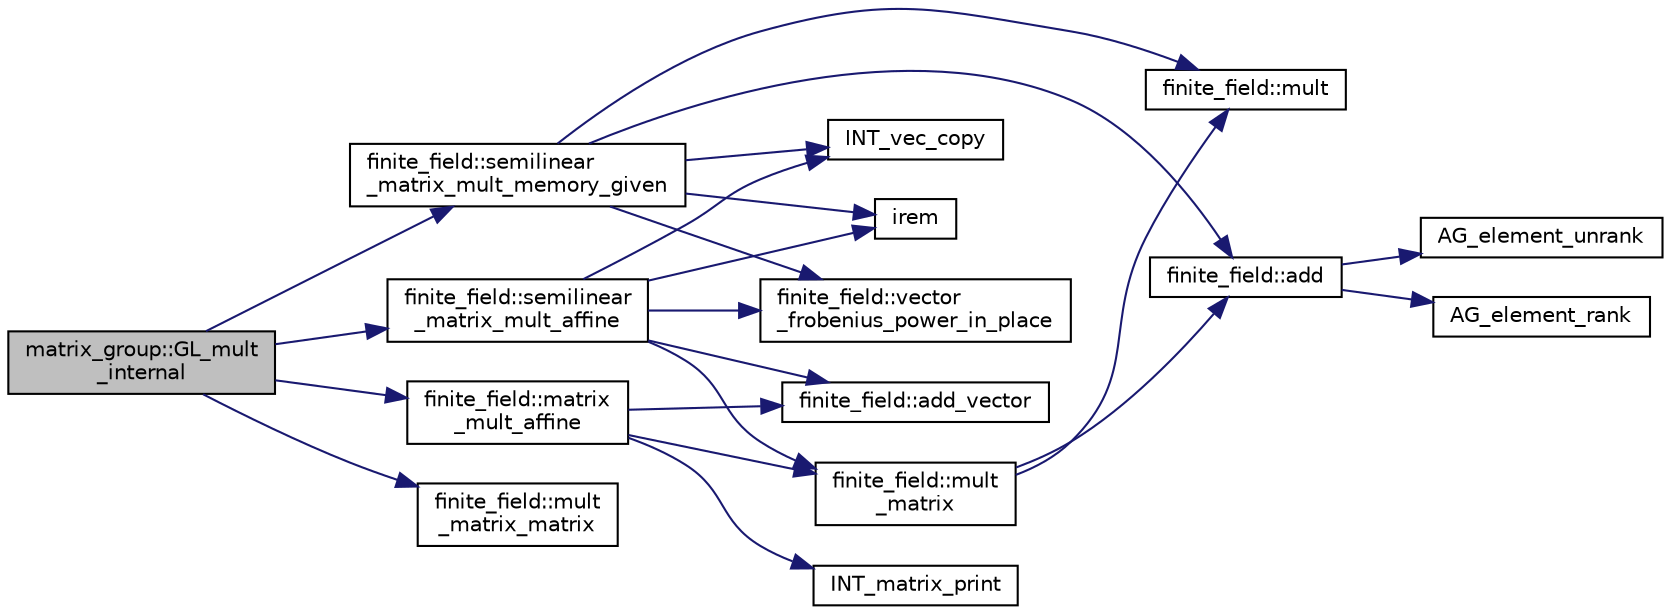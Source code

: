 digraph "matrix_group::GL_mult_internal"
{
  edge [fontname="Helvetica",fontsize="10",labelfontname="Helvetica",labelfontsize="10"];
  node [fontname="Helvetica",fontsize="10",shape=record];
  rankdir="LR";
  Node1111 [label="matrix_group::GL_mult\l_internal",height=0.2,width=0.4,color="black", fillcolor="grey75", style="filled", fontcolor="black"];
  Node1111 -> Node1112 [color="midnightblue",fontsize="10",style="solid",fontname="Helvetica"];
  Node1112 [label="finite_field::semilinear\l_matrix_mult_memory_given",height=0.2,width=0.4,color="black", fillcolor="white", style="filled",URL="$df/d5a/classfinite__field.html#a4c953fb4054ef2dbc6a114e43428a83d"];
  Node1112 -> Node1113 [color="midnightblue",fontsize="10",style="solid",fontname="Helvetica"];
  Node1113 [label="irem",height=0.2,width=0.4,color="black", fillcolor="white", style="filled",URL="$de/dc5/algebra__and__number__theory_8h.html#ae753505dbf1e3a9adaaf2f0893dd8c6c"];
  Node1112 -> Node1114 [color="midnightblue",fontsize="10",style="solid",fontname="Helvetica"];
  Node1114 [label="INT_vec_copy",height=0.2,width=0.4,color="black", fillcolor="white", style="filled",URL="$df/dbf/sajeeb_8_c.html#ac2d875e27e009af6ec04d17254d11075"];
  Node1112 -> Node1115 [color="midnightblue",fontsize="10",style="solid",fontname="Helvetica"];
  Node1115 [label="finite_field::vector\l_frobenius_power_in_place",height=0.2,width=0.4,color="black", fillcolor="white", style="filled",URL="$df/d5a/classfinite__field.html#ab56074024300775d943c7943d845df91"];
  Node1112 -> Node1116 [color="midnightblue",fontsize="10",style="solid",fontname="Helvetica"];
  Node1116 [label="finite_field::mult",height=0.2,width=0.4,color="black", fillcolor="white", style="filled",URL="$df/d5a/classfinite__field.html#a24fb5917aa6d4d656fd855b7f44a13b0"];
  Node1112 -> Node1117 [color="midnightblue",fontsize="10",style="solid",fontname="Helvetica"];
  Node1117 [label="finite_field::add",height=0.2,width=0.4,color="black", fillcolor="white", style="filled",URL="$df/d5a/classfinite__field.html#a8f12328a27500f3c7be0c849ebbc9d14"];
  Node1117 -> Node1118 [color="midnightblue",fontsize="10",style="solid",fontname="Helvetica"];
  Node1118 [label="AG_element_unrank",height=0.2,width=0.4,color="black", fillcolor="white", style="filled",URL="$d4/d67/geometry_8h.html#a4a33b86c87b2879b97cfa1327abe2885"];
  Node1117 -> Node1119 [color="midnightblue",fontsize="10",style="solid",fontname="Helvetica"];
  Node1119 [label="AG_element_rank",height=0.2,width=0.4,color="black", fillcolor="white", style="filled",URL="$d4/d67/geometry_8h.html#ab2ac908d07dd8038fd996e26bdc75c17"];
  Node1111 -> Node1120 [color="midnightblue",fontsize="10",style="solid",fontname="Helvetica"];
  Node1120 [label="finite_field::mult\l_matrix_matrix",height=0.2,width=0.4,color="black", fillcolor="white", style="filled",URL="$df/d5a/classfinite__field.html#a5e28706b815838d0ec34de1fa74bc3c4"];
  Node1111 -> Node1121 [color="midnightblue",fontsize="10",style="solid",fontname="Helvetica"];
  Node1121 [label="finite_field::semilinear\l_matrix_mult_affine",height=0.2,width=0.4,color="black", fillcolor="white", style="filled",URL="$df/d5a/classfinite__field.html#a90ca009a6fcaacf5cdd32aba6288d447"];
  Node1121 -> Node1113 [color="midnightblue",fontsize="10",style="solid",fontname="Helvetica"];
  Node1121 -> Node1114 [color="midnightblue",fontsize="10",style="solid",fontname="Helvetica"];
  Node1121 -> Node1115 [color="midnightblue",fontsize="10",style="solid",fontname="Helvetica"];
  Node1121 -> Node1122 [color="midnightblue",fontsize="10",style="solid",fontname="Helvetica"];
  Node1122 [label="finite_field::mult\l_matrix",height=0.2,width=0.4,color="black", fillcolor="white", style="filled",URL="$df/d5a/classfinite__field.html#a48517f15dfd7b21c37e0975855f1ada2"];
  Node1122 -> Node1117 [color="midnightblue",fontsize="10",style="solid",fontname="Helvetica"];
  Node1122 -> Node1116 [color="midnightblue",fontsize="10",style="solid",fontname="Helvetica"];
  Node1121 -> Node1123 [color="midnightblue",fontsize="10",style="solid",fontname="Helvetica"];
  Node1123 [label="finite_field::add_vector",height=0.2,width=0.4,color="black", fillcolor="white", style="filled",URL="$df/d5a/classfinite__field.html#a23252c462d48cc21895de6fcc0cbb59f"];
  Node1111 -> Node1124 [color="midnightblue",fontsize="10",style="solid",fontname="Helvetica"];
  Node1124 [label="finite_field::matrix\l_mult_affine",height=0.2,width=0.4,color="black", fillcolor="white", style="filled",URL="$df/d5a/classfinite__field.html#aca6f762505a3dd274c7facc0fdd3dde5"];
  Node1124 -> Node1125 [color="midnightblue",fontsize="10",style="solid",fontname="Helvetica"];
  Node1125 [label="INT_matrix_print",height=0.2,width=0.4,color="black", fillcolor="white", style="filled",URL="$d5/db4/io__and__os_8h.html#afd4180a24bef3a2b584668a4eaf607ff"];
  Node1124 -> Node1122 [color="midnightblue",fontsize="10",style="solid",fontname="Helvetica"];
  Node1124 -> Node1123 [color="midnightblue",fontsize="10",style="solid",fontname="Helvetica"];
}
